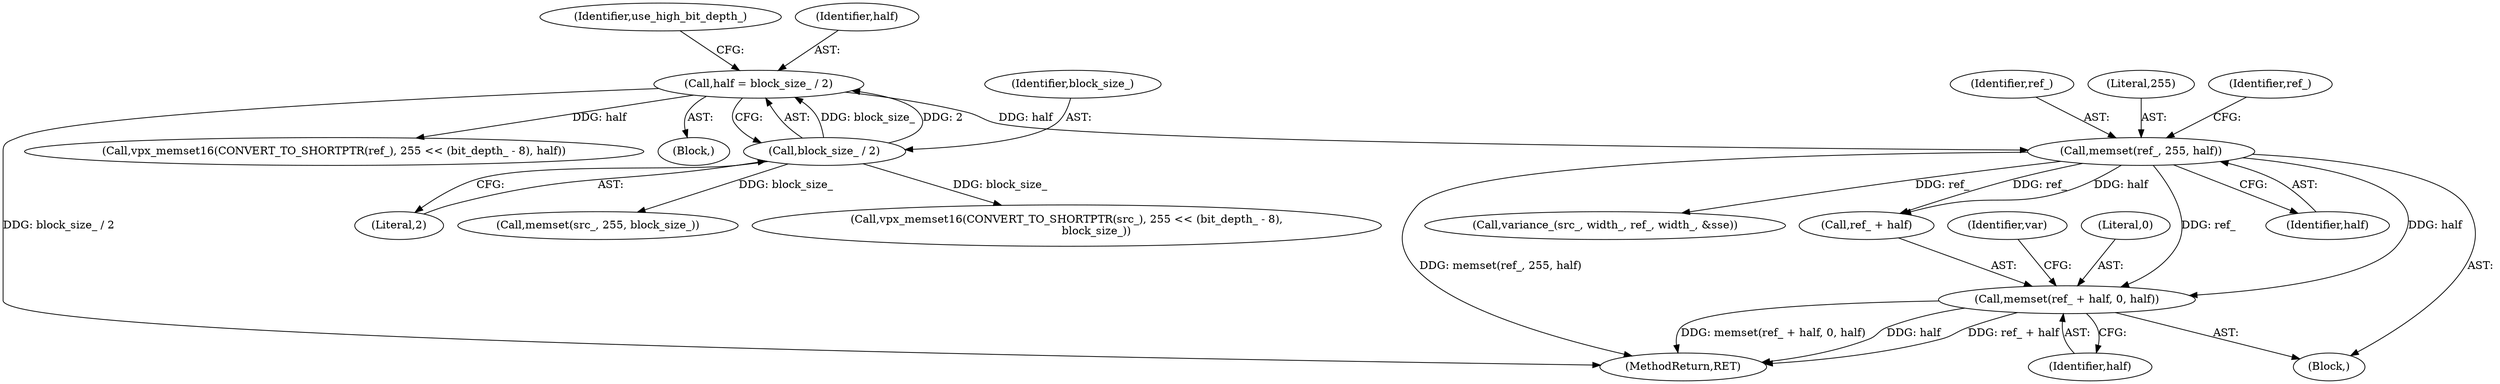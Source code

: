 digraph "0_Android_5a9753fca56f0eeb9f61e342b2fccffc364f9426_110@API" {
"1000120" [label="(Call,memset(ref_ + half, 0, half))"];
"1000116" [label="(Call,memset(ref_, 255, half))"];
"1000103" [label="(Call,half = block_size_ / 2)"];
"1000105" [label="(Call,block_size_ / 2)"];
"1000116" [label="(Call,memset(ref_, 255, half))"];
"1000111" [label="(Block,)"];
"1000117" [label="(Identifier,ref_)"];
"1000125" [label="(Identifier,half)"];
"1000106" [label="(Identifier,block_size_)"];
"1000101" [label="(Block,)"];
"1000157" [label="(Identifier,var)"];
"1000120" [label="(Call,memset(ref_ + half, 0, half))"];
"1000110" [label="(Identifier,use_high_bit_depth_)"];
"1000119" [label="(Identifier,half)"];
"1000124" [label="(Literal,0)"];
"1000178" [label="(MethodReturn,RET)"];
"1000118" [label="(Literal,255)"];
"1000137" [label="(Call,vpx_memset16(CONVERT_TO_SHORTPTR(ref_), 255 << (bit_depth_ - 8), half))"];
"1000112" [label="(Call,memset(src_, 255, block_size_))"];
"1000128" [label="(Call,vpx_memset16(CONVERT_TO_SHORTPTR(src_), 255 << (bit_depth_ - 8),\n                 block_size_))"];
"1000158" [label="(Call,variance_(src_, width_, ref_, width_, &sse))"];
"1000107" [label="(Literal,2)"];
"1000122" [label="(Identifier,ref_)"];
"1000103" [label="(Call,half = block_size_ / 2)"];
"1000104" [label="(Identifier,half)"];
"1000105" [label="(Call,block_size_ / 2)"];
"1000121" [label="(Call,ref_ + half)"];
"1000120" -> "1000111"  [label="AST: "];
"1000120" -> "1000125"  [label="CFG: "];
"1000121" -> "1000120"  [label="AST: "];
"1000124" -> "1000120"  [label="AST: "];
"1000125" -> "1000120"  [label="AST: "];
"1000157" -> "1000120"  [label="CFG: "];
"1000120" -> "1000178"  [label="DDG: half"];
"1000120" -> "1000178"  [label="DDG: ref_ + half"];
"1000120" -> "1000178"  [label="DDG: memset(ref_ + half, 0, half)"];
"1000116" -> "1000120"  [label="DDG: ref_"];
"1000116" -> "1000120"  [label="DDG: half"];
"1000116" -> "1000111"  [label="AST: "];
"1000116" -> "1000119"  [label="CFG: "];
"1000117" -> "1000116"  [label="AST: "];
"1000118" -> "1000116"  [label="AST: "];
"1000119" -> "1000116"  [label="AST: "];
"1000122" -> "1000116"  [label="CFG: "];
"1000116" -> "1000178"  [label="DDG: memset(ref_, 255, half)"];
"1000103" -> "1000116"  [label="DDG: half"];
"1000116" -> "1000121"  [label="DDG: ref_"];
"1000116" -> "1000121"  [label="DDG: half"];
"1000116" -> "1000158"  [label="DDG: ref_"];
"1000103" -> "1000101"  [label="AST: "];
"1000103" -> "1000105"  [label="CFG: "];
"1000104" -> "1000103"  [label="AST: "];
"1000105" -> "1000103"  [label="AST: "];
"1000110" -> "1000103"  [label="CFG: "];
"1000103" -> "1000178"  [label="DDG: block_size_ / 2"];
"1000105" -> "1000103"  [label="DDG: block_size_"];
"1000105" -> "1000103"  [label="DDG: 2"];
"1000103" -> "1000137"  [label="DDG: half"];
"1000105" -> "1000107"  [label="CFG: "];
"1000106" -> "1000105"  [label="AST: "];
"1000107" -> "1000105"  [label="AST: "];
"1000105" -> "1000112"  [label="DDG: block_size_"];
"1000105" -> "1000128"  [label="DDG: block_size_"];
}
